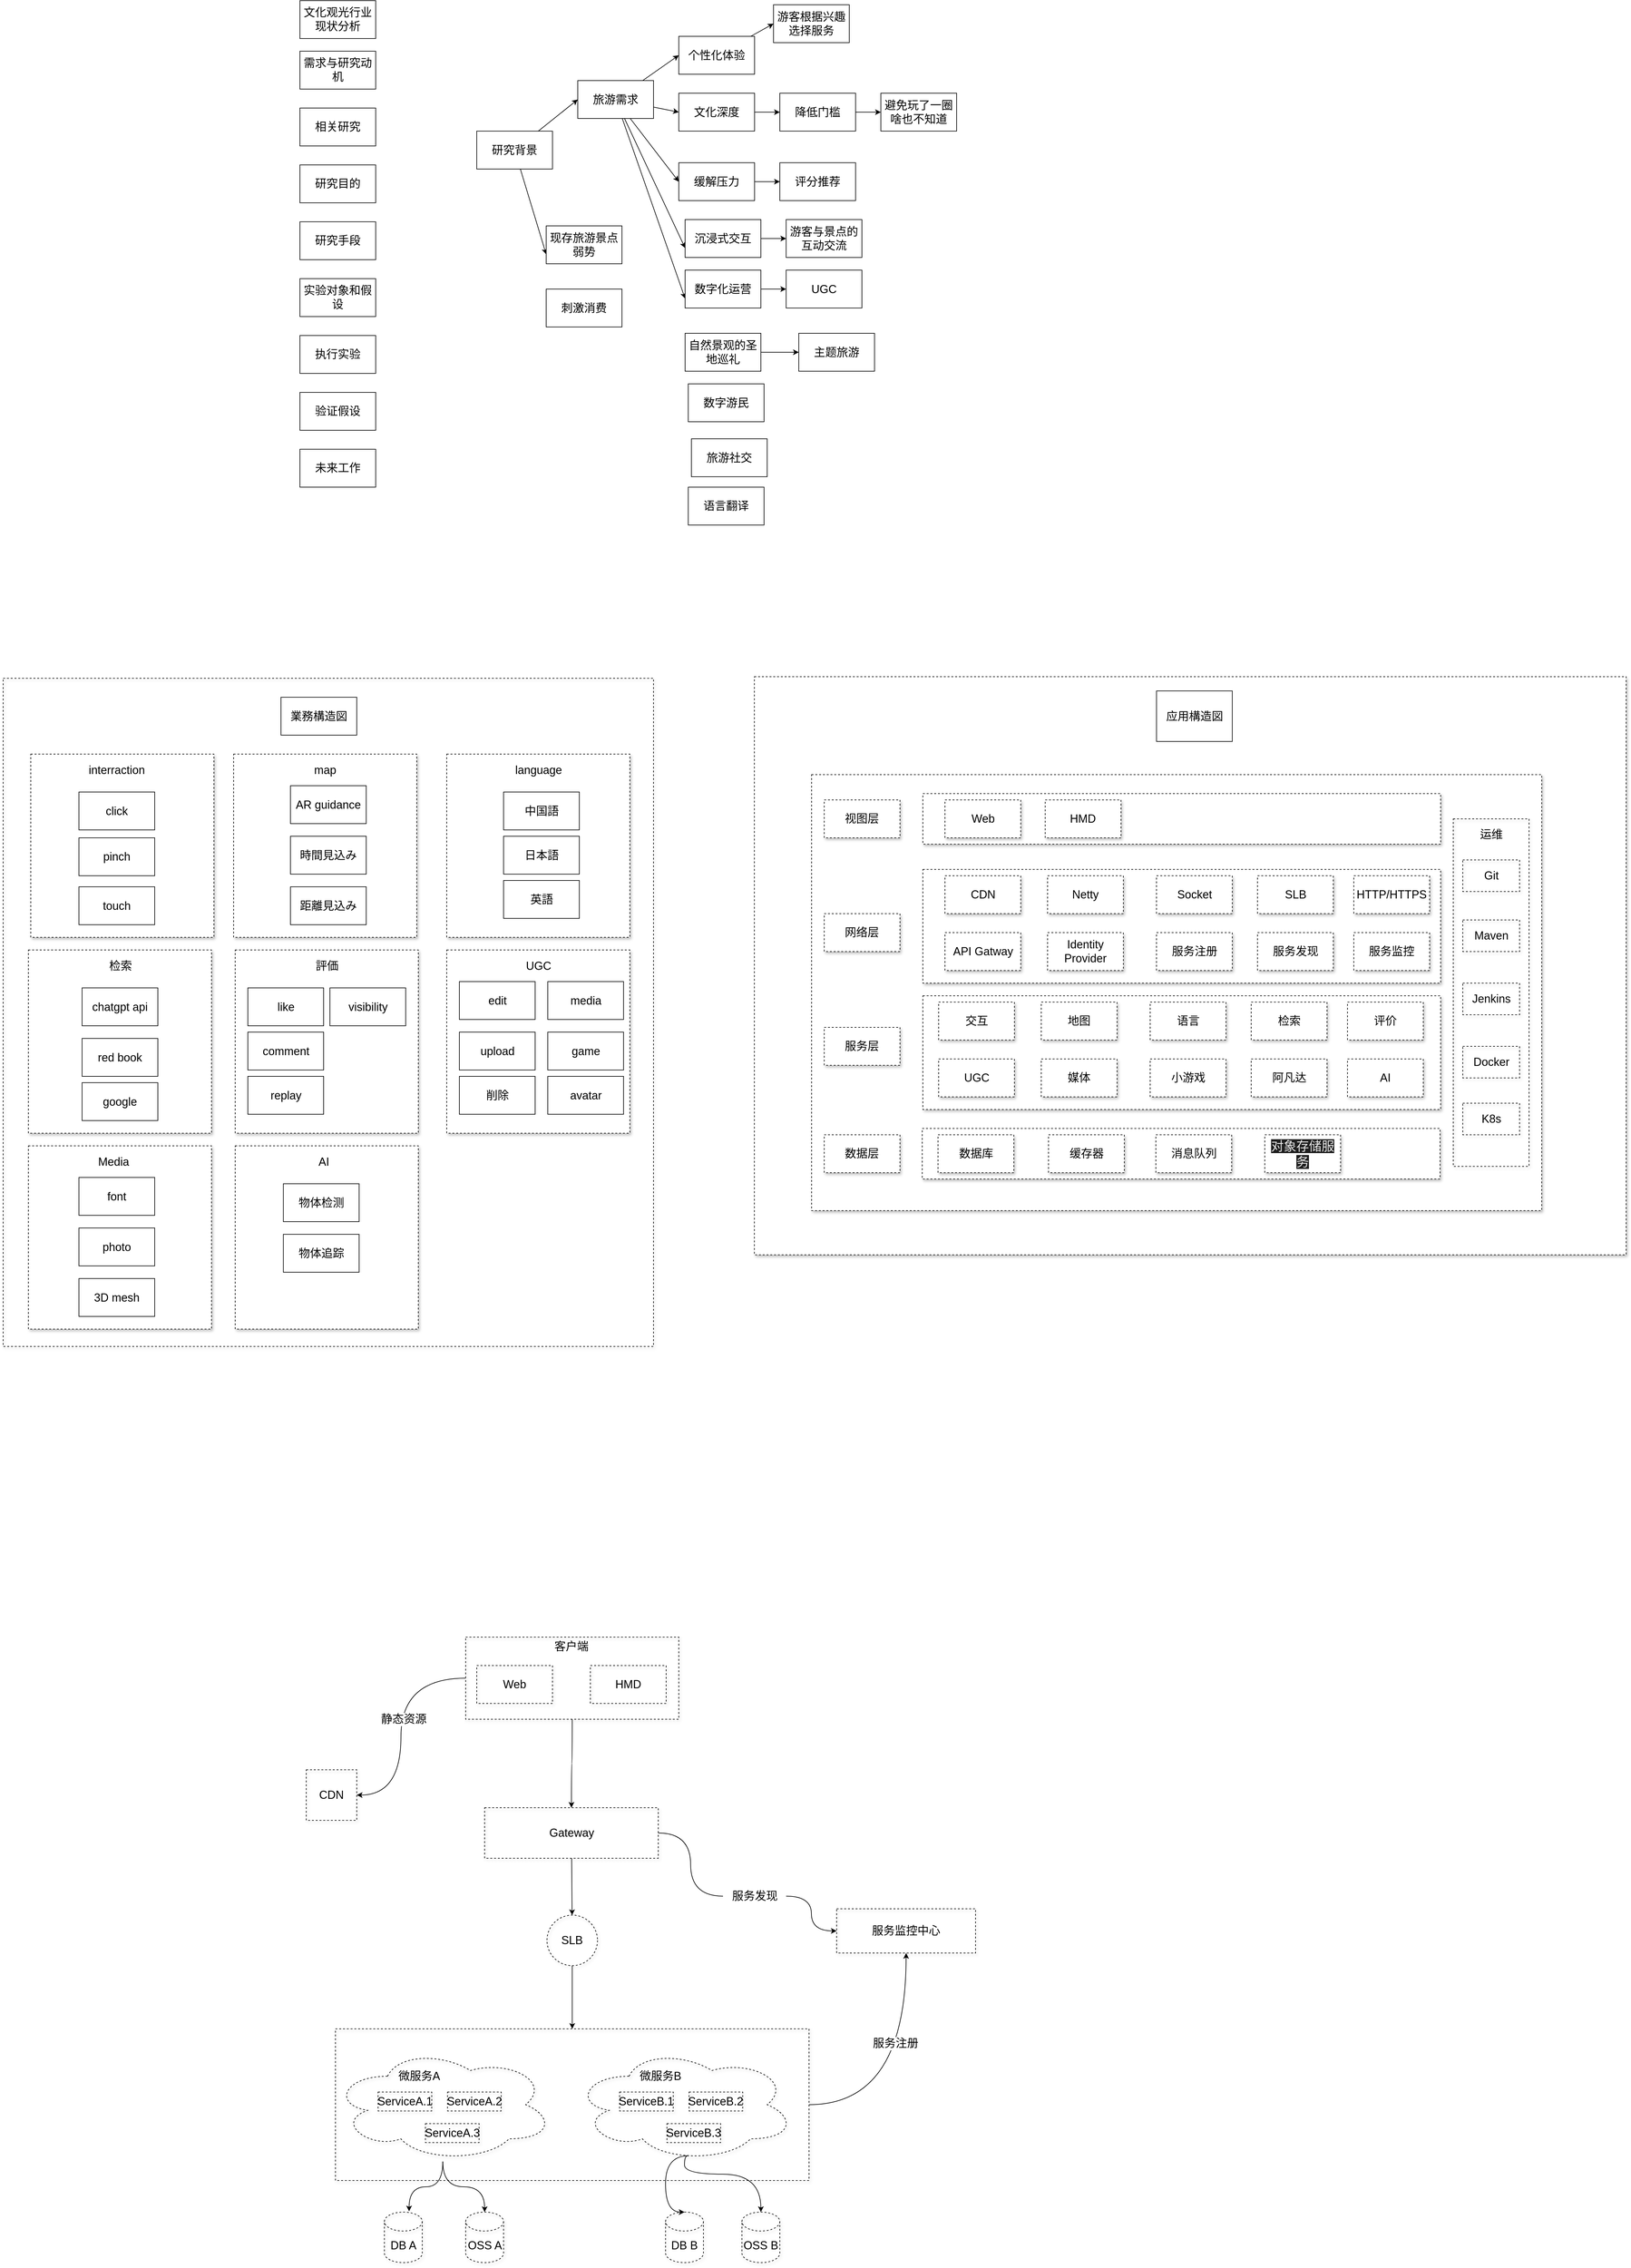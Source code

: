 <mxfile>
    <diagram id="Ak6OZtN7oj5A9qNA5FTk" name="Page-1">
        <mxGraphModel dx="2761" dy="326" grid="1" gridSize="10" guides="1" tooltips="1" connect="1" arrows="1" fold="1" page="0" pageScale="1" pageWidth="1169" pageHeight="827" math="0" shadow="0">
            <root>
                <mxCell id="0"/>
                <mxCell id="1" parent="0"/>
                <mxCell id="wFaVRnCQs8y8f_5Ppd1q-281" style="edgeStyle=orthogonalEdgeStyle;curved=1;html=1;fontSize=18;startArrow=none;startFill=0;endArrow=classic;endFill=1;entryX=0.5;entryY=1;entryDx=0;entryDy=0;" edge="1" parent="1" source="wFaVRnCQs8y8f_5Ppd1q-280" target="wFaVRnCQs8y8f_5Ppd1q-279">
                    <mxGeometry relative="1" as="geometry">
                        <mxPoint x="740" y="3920" as="targetPoint"/>
                    </mxGeometry>
                </mxCell>
                <mxCell id="wFaVRnCQs8y8f_5Ppd1q-287" value="服务注册" style="edgeLabel;html=1;align=center;verticalAlign=middle;resizable=0;points=[];fontSize=18;" vertex="1" connectable="0" parent="wFaVRnCQs8y8f_5Ppd1q-281">
                    <mxGeometry x="0.283" y="17" relative="1" as="geometry">
                        <mxPoint y="1" as="offset"/>
                    </mxGeometry>
                </mxCell>
                <mxCell id="wFaVRnCQs8y8f_5Ppd1q-280" value="" style="rounded=0;whiteSpace=wrap;html=1;shadow=1;dashed=1;strokeColor=default;fontSize=18;fillColor=none;" vertex="1" parent="1">
                    <mxGeometry x="-193.75" y="4070" width="750" height="240" as="geometry"/>
                </mxCell>
                <mxCell id="wFaVRnCQs8y8f_5Ppd1q-263" style="edgeStyle=orthogonalEdgeStyle;curved=1;html=1;fontSize=18;exitX=0.519;exitY=0.949;exitDx=0;exitDy=0;exitPerimeter=0;entryX=0.5;entryY=0;entryDx=0;entryDy=0;entryPerimeter=0;" edge="1" parent="1" source="wFaVRnCQs8y8f_5Ppd1q-252" target="wFaVRnCQs8y8f_5Ppd1q-261">
                    <mxGeometry relative="1" as="geometry">
                        <Array as="points">
                            <mxPoint x="329" y="4271"/>
                            <mxPoint x="329" y="4360"/>
                        </Array>
                    </mxGeometry>
                </mxCell>
                <mxCell id="wFaVRnCQs8y8f_5Ppd1q-267" style="edgeStyle=orthogonalEdgeStyle;curved=1;html=1;fontSize=18;exitX=0.515;exitY=0.949;exitDx=0;exitDy=0;exitPerimeter=0;" edge="1" parent="1" source="wFaVRnCQs8y8f_5Ppd1q-252" target="wFaVRnCQs8y8f_5Ppd1q-265">
                    <mxGeometry relative="1" as="geometry">
                        <Array as="points">
                            <mxPoint x="359" y="4271"/>
                            <mxPoint x="359" y="4300"/>
                            <mxPoint x="480" y="4300"/>
                        </Array>
                    </mxGeometry>
                </mxCell>
                <mxCell id="wFaVRnCQs8y8f_5Ppd1q-252" value="" style="ellipse;shape=cloud;whiteSpace=wrap;html=1;shadow=1;dashed=1;strokeColor=default;fontSize=18;fillColor=none;" vertex="1" parent="1">
                    <mxGeometry x="183.75" y="4100" width="350" height="180" as="geometry"/>
                </mxCell>
                <mxCell id="wFaVRnCQs8y8f_5Ppd1q-231" value="" style="rounded=0;whiteSpace=wrap;html=1;shadow=1;dashed=1;strokeColor=default;fontSize=18;fillColor=none;" vertex="1" parent="1">
                    <mxGeometry x="-720" y="1932.5" width="1030" height="1057.5" as="geometry"/>
                </mxCell>
                <mxCell id="wFaVRnCQs8y8f_5Ppd1q-224" value="" style="rounded=0;whiteSpace=wrap;html=1;shadow=1;dashed=1;fontSize=18;" vertex="1" parent="1">
                    <mxGeometry x="469.69" y="1930" width="1380.62" height="915" as="geometry"/>
                </mxCell>
                <mxCell id="wFaVRnCQs8y8f_5Ppd1q-162" value="" style="rounded=0;whiteSpace=wrap;html=1;shadow=1;dashed=1;fontSize=18;" vertex="1" parent="1">
                    <mxGeometry x="560.31" y="2085" width="1156.25" height="690" as="geometry"/>
                </mxCell>
                <mxCell id="wFaVRnCQs8y8f_5Ppd1q-175" value="" style="rounded=0;whiteSpace=wrap;html=1;shadow=1;dashed=1;fontSize=18;" vertex="1" parent="1">
                    <mxGeometry x="736.56" y="2115" width="820" height="80" as="geometry"/>
                </mxCell>
                <mxCell id="wFaVRnCQs8y8f_5Ppd1q-68" value="" style="whiteSpace=wrap;html=1;aspect=fixed;shadow=1;dashed=1;" vertex="1" parent="1">
                    <mxGeometry x="-352.5" y="2362.5" width="290" height="290" as="geometry"/>
                </mxCell>
                <mxCell id="wFaVRnCQs8y8f_5Ppd1q-53" value="" style="whiteSpace=wrap;html=1;aspect=fixed;shadow=1;dashed=1;" vertex="1" parent="1">
                    <mxGeometry x="-355" y="2052.5" width="290" height="290" as="geometry"/>
                </mxCell>
                <mxCell id="wFaVRnCQs8y8f_5Ppd1q-50" value="" style="whiteSpace=wrap;html=1;aspect=fixed;shadow=1;dashed=1;" vertex="1" parent="1">
                    <mxGeometry x="-680" y="2672.5" width="290" height="290" as="geometry"/>
                </mxCell>
                <mxCell id="11" style="edgeStyle=none;html=1;entryX=0;entryY=0.5;entryDx=0;entryDy=0;fontSize=18;" parent="1" source="6" target="9" edge="1">
                    <mxGeometry relative="1" as="geometry"/>
                </mxCell>
                <mxCell id="22" style="edgeStyle=none;html=1;entryX=0;entryY=0.75;entryDx=0;entryDy=0;fontSize=18;" parent="1" source="6" target="10" edge="1">
                    <mxGeometry relative="1" as="geometry"/>
                </mxCell>
                <mxCell id="6" value="&lt;font style=&quot;font-size: 18px;&quot;&gt;研究背景&lt;/font&gt;" style="rounded=0;whiteSpace=wrap;html=1;" parent="1" vertex="1">
                    <mxGeometry x="30" y="1066.5" width="120" height="60" as="geometry"/>
                </mxCell>
                <mxCell id="14" style="edgeStyle=none;html=1;entryX=0;entryY=0.5;entryDx=0;entryDy=0;fontSize=18;" parent="1" source="9" target="12" edge="1">
                    <mxGeometry relative="1" as="geometry"/>
                </mxCell>
                <mxCell id="18" style="edgeStyle=none;html=1;entryX=0;entryY=0.5;entryDx=0;entryDy=0;fontSize=18;" parent="1" source="9" target="13" edge="1">
                    <mxGeometry relative="1" as="geometry"/>
                </mxCell>
                <mxCell id="21" style="edgeStyle=none;html=1;fontSize=18;entryX=0;entryY=0.5;entryDx=0;entryDy=0;" parent="1" source="9" target="20" edge="1">
                    <mxGeometry relative="1" as="geometry"/>
                </mxCell>
                <mxCell id="32" style="edgeStyle=none;html=1;entryX=0;entryY=0.75;entryDx=0;entryDy=0;fontSize=18;" parent="1" source="9" target="28" edge="1">
                    <mxGeometry relative="1" as="geometry"/>
                </mxCell>
                <mxCell id="34" style="edgeStyle=none;html=1;entryX=0;entryY=0.75;entryDx=0;entryDy=0;fontSize=18;" parent="1" source="9" target="33" edge="1">
                    <mxGeometry relative="1" as="geometry"/>
                </mxCell>
                <mxCell id="9" value="&lt;font style=&quot;font-size: 18px;&quot;&gt;旅游需求&lt;/font&gt;" style="rounded=0;whiteSpace=wrap;html=1;" parent="1" vertex="1">
                    <mxGeometry x="190" y="986.5" width="120" height="60" as="geometry"/>
                </mxCell>
                <mxCell id="10" value="&lt;font style=&quot;font-size: 18px;&quot;&gt;现存旅游景点弱势&lt;br&gt;&lt;/font&gt;" style="rounded=0;whiteSpace=wrap;html=1;" parent="1" vertex="1">
                    <mxGeometry x="140" y="1216.5" width="120" height="60" as="geometry"/>
                </mxCell>
                <mxCell id="17" style="edgeStyle=none;html=1;entryX=0;entryY=0.5;entryDx=0;entryDy=0;fontSize=18;" parent="1" source="12" target="16" edge="1">
                    <mxGeometry relative="1" as="geometry"/>
                </mxCell>
                <mxCell id="12" value="&lt;font style=&quot;font-size: 18px;&quot;&gt;个性化体验&lt;/font&gt;" style="rounded=0;whiteSpace=wrap;html=1;" parent="1" vertex="1">
                    <mxGeometry x="350" y="916.5" width="120" height="60" as="geometry"/>
                </mxCell>
                <mxCell id="24" style="edgeStyle=none;html=1;entryX=0;entryY=0.5;entryDx=0;entryDy=0;fontSize=18;" parent="1" source="13" target="23" edge="1">
                    <mxGeometry relative="1" as="geometry"/>
                </mxCell>
                <mxCell id="13" value="&lt;font style=&quot;font-size: 18px;&quot;&gt;文化深度&lt;br&gt;&lt;/font&gt;" style="rounded=0;whiteSpace=wrap;html=1;" parent="1" vertex="1">
                    <mxGeometry x="350" y="1006.5" width="120" height="60" as="geometry"/>
                </mxCell>
                <mxCell id="16" value="&lt;font style=&quot;font-size: 18px;&quot;&gt;游客根据兴趣选择服务&lt;/font&gt;" style="rounded=0;whiteSpace=wrap;html=1;" parent="1" vertex="1">
                    <mxGeometry x="500" y="866.5" width="120" height="60" as="geometry"/>
                </mxCell>
                <mxCell id="26" style="edgeStyle=none;html=1;entryX=0;entryY=0.5;entryDx=0;entryDy=0;fontSize=18;" parent="1" source="20" target="25" edge="1">
                    <mxGeometry relative="1" as="geometry"/>
                </mxCell>
                <mxCell id="20" value="&lt;font style=&quot;font-size: 18px;&quot;&gt;缓解压力&lt;br&gt;&lt;/font&gt;" style="rounded=0;whiteSpace=wrap;html=1;" parent="1" vertex="1">
                    <mxGeometry x="350" y="1116.5" width="120" height="60" as="geometry"/>
                </mxCell>
                <mxCell id="41" style="edgeStyle=none;html=1;entryX=0;entryY=0.5;entryDx=0;entryDy=0;fontSize=18;" parent="1" source="23" target="40" edge="1">
                    <mxGeometry relative="1" as="geometry"/>
                </mxCell>
                <mxCell id="23" value="&lt;font style=&quot;font-size: 18px;&quot;&gt;降低门槛&lt;br&gt;&lt;/font&gt;" style="rounded=0;whiteSpace=wrap;html=1;" parent="1" vertex="1">
                    <mxGeometry x="510" y="1006.5" width="120" height="60" as="geometry"/>
                </mxCell>
                <mxCell id="25" value="&lt;font style=&quot;font-size: 18px;&quot;&gt;评分推荐&lt;br&gt;&lt;/font&gt;" style="rounded=0;whiteSpace=wrap;html=1;" parent="1" vertex="1">
                    <mxGeometry x="510" y="1116.5" width="120" height="60" as="geometry"/>
                </mxCell>
                <mxCell id="31" style="edgeStyle=none;html=1;entryX=0;entryY=0.5;entryDx=0;entryDy=0;fontSize=18;" parent="1" source="28" target="29" edge="1">
                    <mxGeometry relative="1" as="geometry"/>
                </mxCell>
                <mxCell id="28" value="&lt;font style=&quot;font-size: 18px;&quot;&gt;沉浸式交互&lt;br&gt;&lt;/font&gt;" style="rounded=0;whiteSpace=wrap;html=1;" parent="1" vertex="1">
                    <mxGeometry x="360" y="1206.5" width="120" height="60" as="geometry"/>
                </mxCell>
                <mxCell id="29" value="&lt;font style=&quot;font-size: 18px;&quot;&gt;游客与景点的互动交流&lt;br&gt;&lt;/font&gt;" style="rounded=0;whiteSpace=wrap;html=1;" parent="1" vertex="1">
                    <mxGeometry x="520" y="1206.5" width="120" height="60" as="geometry"/>
                </mxCell>
                <mxCell id="36" style="edgeStyle=none;html=1;entryX=0;entryY=0.5;entryDx=0;entryDy=0;fontSize=18;" parent="1" source="33" target="35" edge="1">
                    <mxGeometry relative="1" as="geometry"/>
                </mxCell>
                <mxCell id="33" value="&lt;font style=&quot;font-size: 18px;&quot;&gt;数字化运营&lt;br&gt;&lt;/font&gt;" style="rounded=0;whiteSpace=wrap;html=1;" parent="1" vertex="1">
                    <mxGeometry x="360" y="1286.5" width="120" height="60" as="geometry"/>
                </mxCell>
                <mxCell id="35" value="&lt;font style=&quot;font-size: 18px;&quot;&gt;UGC&lt;br&gt;&lt;/font&gt;" style="rounded=0;whiteSpace=wrap;html=1;" parent="1" vertex="1">
                    <mxGeometry x="520" y="1286.5" width="120" height="60" as="geometry"/>
                </mxCell>
                <mxCell id="37" value="&lt;font style=&quot;font-size: 18px;&quot;&gt;刺激消费&lt;/font&gt;" style="rounded=0;whiteSpace=wrap;html=1;" parent="1" vertex="1">
                    <mxGeometry x="140" y="1316.5" width="120" height="60" as="geometry"/>
                </mxCell>
                <mxCell id="38" value="&lt;font style=&quot;font-size: 18px;&quot;&gt;数字游民&lt;/font&gt;" style="rounded=0;whiteSpace=wrap;html=1;" parent="1" vertex="1">
                    <mxGeometry x="365" y="1466.5" width="120" height="60" as="geometry"/>
                </mxCell>
                <mxCell id="39" value="&lt;font style=&quot;font-size: 18px;&quot;&gt;旅游社交&lt;/font&gt;" style="rounded=0;whiteSpace=wrap;html=1;" parent="1" vertex="1">
                    <mxGeometry x="370" y="1553.5" width="120" height="60" as="geometry"/>
                </mxCell>
                <mxCell id="40" value="&lt;font style=&quot;font-size: 18px;&quot;&gt;避免玩了一圈啥也不知道&lt;br&gt;&lt;/font&gt;" style="rounded=0;whiteSpace=wrap;html=1;" parent="1" vertex="1">
                    <mxGeometry x="670" y="1006.5" width="120" height="60" as="geometry"/>
                </mxCell>
                <mxCell id="43" style="edgeStyle=none;html=1;" parent="1" source="42" edge="1">
                    <mxGeometry relative="1" as="geometry">
                        <mxPoint x="540" y="1416.5" as="targetPoint"/>
                    </mxGeometry>
                </mxCell>
                <mxCell id="42" value="&lt;font style=&quot;font-size: 18px;&quot;&gt;自然景观的圣地巡礼&lt;/font&gt;" style="rounded=0;whiteSpace=wrap;html=1;" parent="1" vertex="1">
                    <mxGeometry x="360" y="1386.5" width="120" height="60" as="geometry"/>
                </mxCell>
                <mxCell id="44" value="&lt;font style=&quot;font-size: 18px;&quot;&gt;主题旅游&lt;/font&gt;" style="rounded=0;whiteSpace=wrap;html=1;" parent="1" vertex="1">
                    <mxGeometry x="540" y="1386.5" width="120" height="60" as="geometry"/>
                </mxCell>
                <mxCell id="wFaVRnCQs8y8f_5Ppd1q-46" value="&lt;span style=&quot;font-size: 18px;&quot;&gt;font&lt;/span&gt;" style="rounded=0;whiteSpace=wrap;html=1;" vertex="1" parent="1">
                    <mxGeometry x="-600" y="2722.5" width="120" height="60" as="geometry"/>
                </mxCell>
                <mxCell id="wFaVRnCQs8y8f_5Ppd1q-47" value="&lt;span style=&quot;font-size: 18px;&quot;&gt;AR guidance&lt;/span&gt;" style="rounded=0;whiteSpace=wrap;html=1;" vertex="1" parent="1">
                    <mxGeometry x="-265" y="2102.5" width="120" height="60" as="geometry"/>
                </mxCell>
                <mxCell id="wFaVRnCQs8y8f_5Ppd1q-48" value="&lt;span style=&quot;font-size: 18px;&quot;&gt;photo&lt;/span&gt;" style="rounded=0;whiteSpace=wrap;html=1;" vertex="1" parent="1">
                    <mxGeometry x="-600" y="2802.5" width="120" height="60" as="geometry"/>
                </mxCell>
                <mxCell id="wFaVRnCQs8y8f_5Ppd1q-49" value="&lt;span style=&quot;font-size: 18px;&quot;&gt;3D mesh&lt;/span&gt;" style="rounded=0;whiteSpace=wrap;html=1;" vertex="1" parent="1">
                    <mxGeometry x="-600" y="2882.5" width="120" height="60" as="geometry"/>
                </mxCell>
                <mxCell id="wFaVRnCQs8y8f_5Ppd1q-52" value="&lt;span style=&quot;font-size: 18px;&quot;&gt;Media&lt;/span&gt;" style="text;html=1;strokeColor=none;fillColor=none;align=center;verticalAlign=middle;whiteSpace=wrap;rounded=0;shadow=1;dashed=1;" vertex="1" parent="1">
                    <mxGeometry x="-590" y="2682.5" width="90" height="30" as="geometry"/>
                </mxCell>
                <mxCell id="wFaVRnCQs8y8f_5Ppd1q-54" value="&lt;span style=&quot;font-size: 18px;&quot;&gt;map&lt;/span&gt;" style="text;html=1;strokeColor=none;fillColor=none;align=center;verticalAlign=middle;whiteSpace=wrap;rounded=0;shadow=1;dashed=1;" vertex="1" parent="1">
                    <mxGeometry x="-255" y="2062.5" width="90" height="30" as="geometry"/>
                </mxCell>
                <mxCell id="wFaVRnCQs8y8f_5Ppd1q-55" value="" style="whiteSpace=wrap;html=1;aspect=fixed;shadow=1;dashed=1;" vertex="1" parent="1">
                    <mxGeometry x="-17.5" y="2052.5" width="290" height="290" as="geometry"/>
                </mxCell>
                <mxCell id="wFaVRnCQs8y8f_5Ppd1q-56" value="&lt;span style=&quot;font-size: 18px;&quot;&gt;language&lt;/span&gt;" style="text;html=1;strokeColor=none;fillColor=none;align=center;verticalAlign=middle;whiteSpace=wrap;rounded=0;shadow=1;dashed=1;" vertex="1" parent="1">
                    <mxGeometry x="82.5" y="2062.5" width="90" height="30" as="geometry"/>
                </mxCell>
                <mxCell id="wFaVRnCQs8y8f_5Ppd1q-57" value="&lt;span style=&quot;font-size: 18px;&quot;&gt;中国語&lt;/span&gt;" style="rounded=0;whiteSpace=wrap;html=1;" vertex="1" parent="1">
                    <mxGeometry x="72.5" y="2112.5" width="120" height="60" as="geometry"/>
                </mxCell>
                <mxCell id="wFaVRnCQs8y8f_5Ppd1q-64" value="&lt;span style=&quot;font-size: 18px;&quot;&gt;日本語&lt;/span&gt;" style="rounded=0;whiteSpace=wrap;html=1;" vertex="1" parent="1">
                    <mxGeometry x="72.5" y="2182.5" width="120" height="60" as="geometry"/>
                </mxCell>
                <mxCell id="wFaVRnCQs8y8f_5Ppd1q-65" value="&lt;span style=&quot;font-size: 18px;&quot;&gt;英語&lt;/span&gt;" style="rounded=0;whiteSpace=wrap;html=1;" vertex="1" parent="1">
                    <mxGeometry x="72.5" y="2252.5" width="120" height="60" as="geometry"/>
                </mxCell>
                <mxCell id="wFaVRnCQs8y8f_5Ppd1q-67" value="&lt;span style=&quot;font-size: 18px;&quot;&gt;評価&lt;br&gt;&lt;/span&gt;" style="text;html=1;strokeColor=none;fillColor=none;align=center;verticalAlign=middle;whiteSpace=wrap;rounded=0;shadow=1;dashed=1;" vertex="1" parent="1">
                    <mxGeometry x="-257.5" y="2372.5" width="100" height="30" as="geometry"/>
                </mxCell>
                <mxCell id="wFaVRnCQs8y8f_5Ppd1q-69" value="&lt;font style=&quot;font-size: 18px;&quot;&gt;like&lt;/font&gt;" style="rounded=0;whiteSpace=wrap;html=1;" vertex="1" parent="1">
                    <mxGeometry x="-332.5" y="2422.5" width="120" height="60" as="geometry"/>
                </mxCell>
                <mxCell id="wFaVRnCQs8y8f_5Ppd1q-73" value="&lt;span style=&quot;font-size: 18px;&quot;&gt;comment&lt;/span&gt;" style="rounded=0;whiteSpace=wrap;html=1;" vertex="1" parent="1">
                    <mxGeometry x="-332.5" y="2492.5" width="120" height="60" as="geometry"/>
                </mxCell>
                <mxCell id="wFaVRnCQs8y8f_5Ppd1q-86" value="" style="whiteSpace=wrap;html=1;aspect=fixed;shadow=1;dashed=1;" vertex="1" parent="1">
                    <mxGeometry x="-680" y="2362.5" width="290" height="290" as="geometry"/>
                </mxCell>
                <mxCell id="wFaVRnCQs8y8f_5Ppd1q-87" value="&lt;span style=&quot;font-size: 18px;&quot;&gt;检索&lt;/span&gt;" style="text;html=1;strokeColor=none;fillColor=none;align=center;verticalAlign=middle;whiteSpace=wrap;rounded=0;shadow=1;dashed=1;" vertex="1" parent="1">
                    <mxGeometry x="-583.75" y="2372.5" width="100" height="30" as="geometry"/>
                </mxCell>
                <mxCell id="wFaVRnCQs8y8f_5Ppd1q-88" value="&lt;span style=&quot;font-size: 18px;&quot;&gt;chatgpt api&lt;/span&gt;" style="rounded=0;whiteSpace=wrap;html=1;" vertex="1" parent="1">
                    <mxGeometry x="-595" y="2422.5" width="120" height="60" as="geometry"/>
                </mxCell>
                <mxCell id="wFaVRnCQs8y8f_5Ppd1q-90" value="" style="whiteSpace=wrap;html=1;aspect=fixed;shadow=1;dashed=1;" vertex="1" parent="1">
                    <mxGeometry x="-676.25" y="2052.5" width="290" height="290" as="geometry"/>
                </mxCell>
                <mxCell id="wFaVRnCQs8y8f_5Ppd1q-91" value="&lt;span style=&quot;font-size: 18px;&quot;&gt;interraction&lt;br&gt;&lt;/span&gt;" style="text;html=1;strokeColor=none;fillColor=none;align=center;verticalAlign=middle;whiteSpace=wrap;rounded=0;shadow=1;dashed=1;" vertex="1" parent="1">
                    <mxGeometry x="-590" y="2062.5" width="100" height="30" as="geometry"/>
                </mxCell>
                <mxCell id="wFaVRnCQs8y8f_5Ppd1q-92" value="&lt;span style=&quot;font-size: 18px;&quot;&gt;click&lt;/span&gt;" style="rounded=0;whiteSpace=wrap;html=1;" vertex="1" parent="1">
                    <mxGeometry x="-600" y="2112.5" width="120" height="60" as="geometry"/>
                </mxCell>
                <mxCell id="wFaVRnCQs8y8f_5Ppd1q-93" value="&lt;span style=&quot;font-size: 18px;&quot;&gt;pinch&lt;/span&gt;" style="rounded=0;whiteSpace=wrap;html=1;" vertex="1" parent="1">
                    <mxGeometry x="-600" y="2185" width="120" height="60" as="geometry"/>
                </mxCell>
                <mxCell id="wFaVRnCQs8y8f_5Ppd1q-94" value="&lt;span style=&quot;font-size: 18px;&quot;&gt;touch&lt;/span&gt;" style="rounded=0;whiteSpace=wrap;html=1;" vertex="1" parent="1">
                    <mxGeometry x="-600" y="2262.5" width="120" height="60" as="geometry"/>
                </mxCell>
                <mxCell id="wFaVRnCQs8y8f_5Ppd1q-95" value="" style="whiteSpace=wrap;html=1;aspect=fixed;shadow=1;dashed=1;" vertex="1" parent="1">
                    <mxGeometry x="-17.5" y="2362.5" width="290" height="290" as="geometry"/>
                </mxCell>
                <mxCell id="wFaVRnCQs8y8f_5Ppd1q-96" value="&lt;span style=&quot;font-size: 18px;&quot;&gt;UGC&lt;/span&gt;" style="text;html=1;strokeColor=none;fillColor=none;align=center;verticalAlign=middle;whiteSpace=wrap;rounded=0;shadow=1;dashed=1;" vertex="1" parent="1">
                    <mxGeometry x="77.5" y="2372.5" width="100" height="30" as="geometry"/>
                </mxCell>
                <mxCell id="wFaVRnCQs8y8f_5Ppd1q-97" value="&lt;span style=&quot;font-size: 18px;&quot;&gt;edit&lt;/span&gt;" style="rounded=0;whiteSpace=wrap;html=1;" vertex="1" parent="1">
                    <mxGeometry x="2.5" y="2412.5" width="120" height="60" as="geometry"/>
                </mxCell>
                <mxCell id="wFaVRnCQs8y8f_5Ppd1q-98" value="&lt;span style=&quot;font-size: 18px;&quot;&gt;upload&lt;/span&gt;" style="rounded=0;whiteSpace=wrap;html=1;" vertex="1" parent="1">
                    <mxGeometry x="2.5" y="2492.5" width="120" height="60" as="geometry"/>
                </mxCell>
                <mxCell id="wFaVRnCQs8y8f_5Ppd1q-99" value="&lt;span style=&quot;font-size: 18px;&quot;&gt;削除&lt;/span&gt;" style="rounded=0;whiteSpace=wrap;html=1;" vertex="1" parent="1">
                    <mxGeometry x="2.5" y="2562.5" width="120" height="60" as="geometry"/>
                </mxCell>
                <mxCell id="wFaVRnCQs8y8f_5Ppd1q-128" value="&lt;span style=&quot;font-size: 18px;&quot;&gt;media&lt;/span&gt;" style="rounded=0;whiteSpace=wrap;html=1;" vertex="1" parent="1">
                    <mxGeometry x="142.5" y="2412.5" width="120" height="60" as="geometry"/>
                </mxCell>
                <mxCell id="wFaVRnCQs8y8f_5Ppd1q-129" value="&lt;span style=&quot;font-size: 18px;&quot;&gt;avatar&lt;/span&gt;" style="rounded=0;whiteSpace=wrap;html=1;" vertex="1" parent="1">
                    <mxGeometry x="142.5" y="2562.5" width="120" height="60" as="geometry"/>
                </mxCell>
                <mxCell id="wFaVRnCQs8y8f_5Ppd1q-130" value="&lt;span style=&quot;font-size: 18px;&quot;&gt;game&lt;/span&gt;" style="rounded=0;whiteSpace=wrap;html=1;" vertex="1" parent="1">
                    <mxGeometry x="142.5" y="2492.5" width="120" height="60" as="geometry"/>
                </mxCell>
                <mxCell id="wFaVRnCQs8y8f_5Ppd1q-141" value="&lt;span style=&quot;font-size: 18px;&quot;&gt;時間見込み&lt;/span&gt;" style="rounded=0;whiteSpace=wrap;html=1;" vertex="1" parent="1">
                    <mxGeometry x="-265" y="2182.5" width="120" height="60" as="geometry"/>
                </mxCell>
                <mxCell id="wFaVRnCQs8y8f_5Ppd1q-142" value="&lt;span style=&quot;font-size: 18px;&quot;&gt;距離見込み&lt;/span&gt;" style="rounded=0;whiteSpace=wrap;html=1;" vertex="1" parent="1">
                    <mxGeometry x="-265" y="2262.5" width="120" height="60" as="geometry"/>
                </mxCell>
                <mxCell id="wFaVRnCQs8y8f_5Ppd1q-143" value="&lt;span style=&quot;font-size: 18px;&quot;&gt;replay&lt;/span&gt;" style="rounded=0;whiteSpace=wrap;html=1;" vertex="1" parent="1">
                    <mxGeometry x="-332.5" y="2562.5" width="120" height="60" as="geometry"/>
                </mxCell>
                <mxCell id="wFaVRnCQs8y8f_5Ppd1q-147" value="&lt;font style=&quot;font-size: 18px;&quot;&gt;visibility&lt;br&gt;&lt;/font&gt;" style="rounded=0;whiteSpace=wrap;html=1;" vertex="1" parent="1">
                    <mxGeometry x="-202.5" y="2422.5" width="120" height="60" as="geometry"/>
                </mxCell>
                <mxCell id="wFaVRnCQs8y8f_5Ppd1q-148" value="&lt;span style=&quot;font-size: 18px;&quot;&gt;red book&lt;/span&gt;" style="rounded=0;whiteSpace=wrap;html=1;" vertex="1" parent="1">
                    <mxGeometry x="-595" y="2502.5" width="120" height="60" as="geometry"/>
                </mxCell>
                <mxCell id="wFaVRnCQs8y8f_5Ppd1q-149" value="&lt;span style=&quot;font-size: 18px;&quot;&gt;google&lt;/span&gt;" style="rounded=0;whiteSpace=wrap;html=1;" vertex="1" parent="1">
                    <mxGeometry x="-595" y="2572.5" width="120" height="60" as="geometry"/>
                </mxCell>
                <mxCell id="wFaVRnCQs8y8f_5Ppd1q-157" value="&lt;font style=&quot;font-size: 18px;&quot;&gt;应用構造図&lt;/font&gt;" style="rounded=0;whiteSpace=wrap;html=1;" vertex="1" parent="1">
                    <mxGeometry x="1106.56" y="1952.5" width="120" height="80" as="geometry"/>
                </mxCell>
                <mxCell id="wFaVRnCQs8y8f_5Ppd1q-163" value="视图层" style="rounded=0;whiteSpace=wrap;html=1;shadow=1;dashed=1;fontSize=18;" vertex="1" parent="1">
                    <mxGeometry x="580.31" y="2125" width="120" height="60" as="geometry"/>
                </mxCell>
                <mxCell id="wFaVRnCQs8y8f_5Ppd1q-166" value="网络层" style="rounded=0;whiteSpace=wrap;html=1;shadow=1;dashed=1;fontSize=18;" vertex="1" parent="1">
                    <mxGeometry x="580.31" y="2305" width="120" height="60" as="geometry"/>
                </mxCell>
                <mxCell id="wFaVRnCQs8y8f_5Ppd1q-167" value="服务层" style="rounded=0;whiteSpace=wrap;html=1;shadow=1;dashed=1;fontSize=18;" vertex="1" parent="1">
                    <mxGeometry x="580.31" y="2485" width="120" height="60" as="geometry"/>
                </mxCell>
                <mxCell id="wFaVRnCQs8y8f_5Ppd1q-168" value="数据层" style="rounded=0;whiteSpace=wrap;html=1;shadow=1;dashed=1;fontSize=18;" vertex="1" parent="1">
                    <mxGeometry x="580.31" y="2655" width="120" height="60" as="geometry"/>
                </mxCell>
                <mxCell id="wFaVRnCQs8y8f_5Ppd1q-171" value="Web" style="rounded=0;whiteSpace=wrap;html=1;shadow=1;dashed=1;fontSize=18;" vertex="1" parent="1">
                    <mxGeometry x="771.56" y="2125" width="120" height="60" as="geometry"/>
                </mxCell>
                <mxCell id="wFaVRnCQs8y8f_5Ppd1q-176" value="" style="rounded=0;whiteSpace=wrap;html=1;shadow=1;dashed=1;fontSize=18;" vertex="1" parent="1">
                    <mxGeometry x="736.56" y="2235" width="820" height="180" as="geometry"/>
                </mxCell>
                <mxCell id="wFaVRnCQs8y8f_5Ppd1q-178" value="CDN" style="rounded=0;whiteSpace=wrap;html=1;shadow=1;dashed=1;fontSize=18;" vertex="1" parent="1">
                    <mxGeometry x="771.56" y="2245" width="120" height="60" as="geometry"/>
                </mxCell>
                <mxCell id="wFaVRnCQs8y8f_5Ppd1q-179" value="Socket" style="rounded=0;whiteSpace=wrap;html=1;shadow=1;dashed=1;fontSize=18;" vertex="1" parent="1">
                    <mxGeometry x="1106.56" y="2245" width="120" height="60" as="geometry"/>
                </mxCell>
                <mxCell id="wFaVRnCQs8y8f_5Ppd1q-180" value="HTTP/HTTPS" style="rounded=0;whiteSpace=wrap;html=1;shadow=1;dashed=1;fontSize=18;" vertex="1" parent="1">
                    <mxGeometry x="1419.06" y="2245" width="120" height="60" as="geometry"/>
                </mxCell>
                <mxCell id="wFaVRnCQs8y8f_5Ppd1q-182" value="API Gatway" style="rounded=0;whiteSpace=wrap;html=1;shadow=1;dashed=1;fontSize=18;" vertex="1" parent="1">
                    <mxGeometry x="771.56" y="2335" width="120" height="60" as="geometry"/>
                </mxCell>
                <mxCell id="wFaVRnCQs8y8f_5Ppd1q-183" value="Identity Provider" style="rounded=0;whiteSpace=wrap;html=1;shadow=1;dashed=1;fontSize=18;" vertex="1" parent="1">
                    <mxGeometry x="934.06" y="2335" width="120" height="60" as="geometry"/>
                </mxCell>
                <mxCell id="wFaVRnCQs8y8f_5Ppd1q-185" value="Netty" style="rounded=0;whiteSpace=wrap;html=1;shadow=1;dashed=1;fontSize=18;" vertex="1" parent="1">
                    <mxGeometry x="934.06" y="2245" width="120" height="60" as="geometry"/>
                </mxCell>
                <mxCell id="wFaVRnCQs8y8f_5Ppd1q-186" value="服务注册" style="rounded=0;whiteSpace=wrap;html=1;shadow=1;dashed=1;fontSize=18;" vertex="1" parent="1">
                    <mxGeometry x="1106.56" y="2335" width="120" height="60" as="geometry"/>
                </mxCell>
                <mxCell id="wFaVRnCQs8y8f_5Ppd1q-187" value="服务监控" style="rounded=0;whiteSpace=wrap;html=1;shadow=1;dashed=1;fontSize=18;" vertex="1" parent="1">
                    <mxGeometry x="1419.06" y="2335" width="120" height="60" as="geometry"/>
                </mxCell>
                <mxCell id="wFaVRnCQs8y8f_5Ppd1q-188" value="服务发现" style="rounded=0;whiteSpace=wrap;html=1;shadow=1;dashed=1;fontSize=18;" vertex="1" parent="1">
                    <mxGeometry x="1266.56" y="2335" width="120" height="60" as="geometry"/>
                </mxCell>
                <mxCell id="wFaVRnCQs8y8f_5Ppd1q-190" value="SLB" style="rounded=0;whiteSpace=wrap;html=1;shadow=1;dashed=1;fontSize=18;" vertex="1" parent="1">
                    <mxGeometry x="1266.56" y="2245" width="120" height="60" as="geometry"/>
                </mxCell>
                <mxCell id="wFaVRnCQs8y8f_5Ppd1q-191" value="" style="rounded=0;whiteSpace=wrap;html=1;shadow=1;dashed=1;strokeColor=default;fontSize=18;fillColor=none;" vertex="1" parent="1">
                    <mxGeometry x="1576.56" y="2155" width="120" height="550" as="geometry"/>
                </mxCell>
                <mxCell id="wFaVRnCQs8y8f_5Ppd1q-192" value="运维" style="text;html=1;strokeColor=none;fillColor=none;align=center;verticalAlign=middle;whiteSpace=wrap;rounded=0;shadow=1;dashed=1;fontSize=18;" vertex="1" parent="1">
                    <mxGeometry x="1586.56" y="2165" width="100" height="30" as="geometry"/>
                </mxCell>
                <mxCell id="wFaVRnCQs8y8f_5Ppd1q-193" value="Git" style="rounded=0;whiteSpace=wrap;html=1;shadow=1;dashed=1;strokeColor=default;fontSize=18;fillColor=none;" vertex="1" parent="1">
                    <mxGeometry x="1591.56" y="2220" width="90" height="50" as="geometry"/>
                </mxCell>
                <mxCell id="wFaVRnCQs8y8f_5Ppd1q-194" value="Maven" style="rounded=0;whiteSpace=wrap;html=1;shadow=1;dashed=1;strokeColor=default;fontSize=18;fillColor=none;" vertex="1" parent="1">
                    <mxGeometry x="1591.56" y="2315" width="90" height="50" as="geometry"/>
                </mxCell>
                <mxCell id="wFaVRnCQs8y8f_5Ppd1q-195" value="Jenkins" style="rounded=0;whiteSpace=wrap;html=1;shadow=1;dashed=1;strokeColor=default;fontSize=18;fillColor=none;" vertex="1" parent="1">
                    <mxGeometry x="1591.56" y="2415" width="90" height="50" as="geometry"/>
                </mxCell>
                <mxCell id="wFaVRnCQs8y8f_5Ppd1q-196" value="Docker" style="rounded=0;whiteSpace=wrap;html=1;shadow=1;dashed=1;strokeColor=default;fontSize=18;fillColor=none;" vertex="1" parent="1">
                    <mxGeometry x="1591.56" y="2515" width="90" height="50" as="geometry"/>
                </mxCell>
                <mxCell id="wFaVRnCQs8y8f_5Ppd1q-197" value="K8s" style="rounded=0;whiteSpace=wrap;html=1;shadow=1;dashed=1;strokeColor=default;fontSize=18;fillColor=none;" vertex="1" parent="1">
                    <mxGeometry x="1591.56" y="2605" width="90" height="50" as="geometry"/>
                </mxCell>
                <mxCell id="wFaVRnCQs8y8f_5Ppd1q-198" value="" style="rounded=0;whiteSpace=wrap;html=1;shadow=1;dashed=1;fontSize=18;" vertex="1" parent="1">
                    <mxGeometry x="735.56" y="2645" width="820" height="80" as="geometry"/>
                </mxCell>
                <mxCell id="wFaVRnCQs8y8f_5Ppd1q-199" value="数据库" style="rounded=0;whiteSpace=wrap;html=1;shadow=1;dashed=1;fontSize=18;" vertex="1" parent="1">
                    <mxGeometry x="760.56" y="2655" width="120" height="60" as="geometry"/>
                </mxCell>
                <mxCell id="wFaVRnCQs8y8f_5Ppd1q-200" value="缓存器" style="rounded=0;whiteSpace=wrap;html=1;shadow=1;dashed=1;fontSize=18;" vertex="1" parent="1">
                    <mxGeometry x="935.56" y="2655" width="120" height="60" as="geometry"/>
                </mxCell>
                <mxCell id="wFaVRnCQs8y8f_5Ppd1q-201" value="消息队列" style="rounded=0;whiteSpace=wrap;html=1;shadow=1;dashed=1;fontSize=18;" vertex="1" parent="1">
                    <mxGeometry x="1105.56" y="2655" width="120" height="60" as="geometry"/>
                </mxCell>
                <mxCell id="wFaVRnCQs8y8f_5Ppd1q-202" value="&lt;span style=&quot;color: rgb(232, 232, 232); font-family: &amp;quot;Google Sans&amp;quot;, Arial, sans-serif; font-size: 20px; text-align: left; background-color: rgb(31, 31, 31);&quot;&gt;对象存储服务&lt;/span&gt;" style="rounded=0;whiteSpace=wrap;html=1;shadow=1;dashed=1;fontSize=18;" vertex="1" parent="1">
                    <mxGeometry x="1278.06" y="2655" width="120" height="60" as="geometry"/>
                </mxCell>
                <mxCell id="wFaVRnCQs8y8f_5Ppd1q-203" value="" style="rounded=0;whiteSpace=wrap;html=1;shadow=1;dashed=1;fontSize=18;" vertex="1" parent="1">
                    <mxGeometry x="736.56" y="2435" width="820" height="180" as="geometry"/>
                </mxCell>
                <mxCell id="wFaVRnCQs8y8f_5Ppd1q-204" value="交互" style="rounded=0;whiteSpace=wrap;html=1;shadow=1;dashed=1;fontSize=18;" vertex="1" parent="1">
                    <mxGeometry x="761.56" y="2445" width="120" height="60" as="geometry"/>
                </mxCell>
                <mxCell id="wFaVRnCQs8y8f_5Ppd1q-205" value="地图" style="rounded=0;whiteSpace=wrap;html=1;shadow=1;dashed=1;fontSize=18;" vertex="1" parent="1">
                    <mxGeometry x="924.06" y="2445" width="120" height="60" as="geometry"/>
                </mxCell>
                <mxCell id="wFaVRnCQs8y8f_5Ppd1q-206" value="语言" style="rounded=0;whiteSpace=wrap;html=1;shadow=1;dashed=1;fontSize=18;" vertex="1" parent="1">
                    <mxGeometry x="1096.56" y="2445" width="120" height="60" as="geometry"/>
                </mxCell>
                <mxCell id="wFaVRnCQs8y8f_5Ppd1q-207" value="检索" style="rounded=0;whiteSpace=wrap;html=1;shadow=1;dashed=1;fontSize=18;" vertex="1" parent="1">
                    <mxGeometry x="1256.56" y="2445" width="120" height="60" as="geometry"/>
                </mxCell>
                <mxCell id="wFaVRnCQs8y8f_5Ppd1q-208" value="评价" style="rounded=0;whiteSpace=wrap;html=1;shadow=1;dashed=1;fontSize=18;" vertex="1" parent="1">
                    <mxGeometry x="1409.06" y="2445" width="120" height="60" as="geometry"/>
                </mxCell>
                <mxCell id="wFaVRnCQs8y8f_5Ppd1q-209" value="UGC" style="rounded=0;whiteSpace=wrap;html=1;shadow=1;dashed=1;fontSize=18;" vertex="1" parent="1">
                    <mxGeometry x="761.56" y="2535" width="120" height="60" as="geometry"/>
                </mxCell>
                <mxCell id="wFaVRnCQs8y8f_5Ppd1q-212" value="媒体" style="rounded=0;whiteSpace=wrap;html=1;shadow=1;dashed=1;fontSize=18;" vertex="1" parent="1">
                    <mxGeometry x="924.06" y="2535" width="120" height="60" as="geometry"/>
                </mxCell>
                <mxCell id="wFaVRnCQs8y8f_5Ppd1q-214" value="小游戏" style="rounded=0;whiteSpace=wrap;html=1;shadow=1;dashed=1;fontSize=18;" vertex="1" parent="1">
                    <mxGeometry x="1096.56" y="2535" width="120" height="60" as="geometry"/>
                </mxCell>
                <mxCell id="wFaVRnCQs8y8f_5Ppd1q-215" value="阿凡达" style="rounded=0;whiteSpace=wrap;html=1;shadow=1;dashed=1;fontSize=18;" vertex="1" parent="1">
                    <mxGeometry x="1256.56" y="2535" width="120" height="60" as="geometry"/>
                </mxCell>
                <mxCell id="wFaVRnCQs8y8f_5Ppd1q-216" value="" style="whiteSpace=wrap;html=1;aspect=fixed;shadow=1;dashed=1;" vertex="1" parent="1">
                    <mxGeometry x="-352.5" y="2672.5" width="290" height="290" as="geometry"/>
                </mxCell>
                <mxCell id="wFaVRnCQs8y8f_5Ppd1q-217" value="&lt;span style=&quot;font-size: 18px;&quot;&gt;AI&lt;/span&gt;" style="text;html=1;strokeColor=none;fillColor=none;align=center;verticalAlign=middle;whiteSpace=wrap;rounded=0;shadow=1;dashed=1;" vertex="1" parent="1">
                    <mxGeometry x="-257.5" y="2682.5" width="90" height="30" as="geometry"/>
                </mxCell>
                <mxCell id="wFaVRnCQs8y8f_5Ppd1q-218" value="&lt;span style=&quot;font-size: 18px;&quot;&gt;物体检测&lt;/span&gt;" style="rounded=0;whiteSpace=wrap;html=1;" vertex="1" parent="1">
                    <mxGeometry x="-276.25" y="2732.5" width="120" height="60" as="geometry"/>
                </mxCell>
                <mxCell id="wFaVRnCQs8y8f_5Ppd1q-219" value="&lt;span style=&quot;font-size: 18px;&quot;&gt;物体追踪&lt;/span&gt;" style="rounded=0;whiteSpace=wrap;html=1;" vertex="1" parent="1">
                    <mxGeometry x="-276.25" y="2812.5" width="120" height="60" as="geometry"/>
                </mxCell>
                <mxCell id="wFaVRnCQs8y8f_5Ppd1q-220" value="AI" style="rounded=0;whiteSpace=wrap;html=1;shadow=1;dashed=1;fontSize=18;" vertex="1" parent="1">
                    <mxGeometry x="1409.06" y="2535" width="120" height="60" as="geometry"/>
                </mxCell>
                <mxCell id="wFaVRnCQs8y8f_5Ppd1q-222" value="HMD" style="rounded=0;whiteSpace=wrap;html=1;shadow=1;dashed=1;fontSize=18;" vertex="1" parent="1">
                    <mxGeometry x="930.31" y="2125" width="120" height="60" as="geometry"/>
                </mxCell>
                <mxCell id="wFaVRnCQs8y8f_5Ppd1q-225" value="&lt;span style=&quot;font-size: 18px;&quot;&gt;業務構造図&lt;br&gt;&lt;/span&gt;" style="rounded=0;whiteSpace=wrap;html=1;" vertex="1" parent="1">
                    <mxGeometry x="-280" y="1962.5" width="120" height="60" as="geometry"/>
                </mxCell>
                <mxCell id="wFaVRnCQs8y8f_5Ppd1q-295" style="edgeStyle=orthogonalEdgeStyle;curved=1;html=1;fontSize=18;startArrow=none;startFill=0;endArrow=classic;endFill=1;" edge="1" parent="1" source="wFaVRnCQs8y8f_5Ppd1q-234" target="wFaVRnCQs8y8f_5Ppd1q-243">
                    <mxGeometry relative="1" as="geometry"/>
                </mxCell>
                <mxCell id="wFaVRnCQs8y8f_5Ppd1q-234" value="" style="rounded=0;whiteSpace=wrap;html=1;shadow=1;dashed=1;strokeColor=default;fontSize=18;fillColor=none;" vertex="1" parent="1">
                    <mxGeometry x="12.5" y="3450" width="337.5" height="130" as="geometry"/>
                </mxCell>
                <mxCell id="wFaVRnCQs8y8f_5Ppd1q-235" value="客户端" style="text;html=1;strokeColor=none;fillColor=none;align=center;verticalAlign=middle;whiteSpace=wrap;rounded=0;shadow=1;dashed=1;fontSize=18;" vertex="1" parent="1">
                    <mxGeometry x="150" y="3450" width="60" height="30" as="geometry"/>
                </mxCell>
                <mxCell id="wFaVRnCQs8y8f_5Ppd1q-237" value="Web" style="rounded=0;whiteSpace=wrap;html=1;shadow=1;dashed=1;strokeColor=default;fontSize=18;fillColor=none;" vertex="1" parent="1">
                    <mxGeometry x="30" y="3495" width="120" height="60" as="geometry"/>
                </mxCell>
                <mxCell id="wFaVRnCQs8y8f_5Ppd1q-238" value="HMD" style="rounded=0;whiteSpace=wrap;html=1;shadow=1;dashed=1;strokeColor=default;fontSize=18;fillColor=none;" vertex="1" parent="1">
                    <mxGeometry x="210" y="3495" width="120" height="60" as="geometry"/>
                </mxCell>
                <mxCell id="wFaVRnCQs8y8f_5Ppd1q-241" style="edgeStyle=orthogonalEdgeStyle;html=1;fontSize=18;curved=1;startArrow=classic;startFill=1;endArrow=none;endFill=0;" edge="1" parent="1" source="wFaVRnCQs8y8f_5Ppd1q-240" target="wFaVRnCQs8y8f_5Ppd1q-234">
                    <mxGeometry relative="1" as="geometry">
                        <Array as="points">
                            <mxPoint x="-90" y="3700"/>
                            <mxPoint x="-90" y="3515"/>
                        </Array>
                    </mxGeometry>
                </mxCell>
                <mxCell id="wFaVRnCQs8y8f_5Ppd1q-269" value="静态资源" style="edgeLabel;html=1;align=center;verticalAlign=middle;resizable=0;points=[];fontSize=18;" vertex="1" connectable="0" parent="wFaVRnCQs8y8f_5Ppd1q-241">
                    <mxGeometry x="0.12" y="-3" relative="1" as="geometry">
                        <mxPoint x="1" y="10" as="offset"/>
                    </mxGeometry>
                </mxCell>
                <mxCell id="wFaVRnCQs8y8f_5Ppd1q-240" value="CDN" style="whiteSpace=wrap;html=1;aspect=fixed;shadow=1;dashed=1;strokeColor=default;fontSize=18;fillColor=none;" vertex="1" parent="1">
                    <mxGeometry x="-240" y="3660" width="80" height="80" as="geometry"/>
                </mxCell>
                <mxCell id="wFaVRnCQs8y8f_5Ppd1q-284" style="edgeStyle=orthogonalEdgeStyle;curved=1;html=1;entryX=0;entryY=0.5;entryDx=0;entryDy=0;fontSize=18;startArrow=none;startFill=0;endArrow=classic;endFill=1;" edge="1" parent="1" source="wFaVRnCQs8y8f_5Ppd1q-283" target="wFaVRnCQs8y8f_5Ppd1q-279">
                    <mxGeometry relative="1" as="geometry"/>
                </mxCell>
                <mxCell id="wFaVRnCQs8y8f_5Ppd1q-302" style="html=1;fontSize=18;startArrow=none;startFill=0;endArrow=classic;endFill=1;" edge="1" parent="1" source="wFaVRnCQs8y8f_5Ppd1q-243" target="wFaVRnCQs8y8f_5Ppd1q-296">
                    <mxGeometry relative="1" as="geometry"/>
                </mxCell>
                <mxCell id="wFaVRnCQs8y8f_5Ppd1q-243" value="Gateway" style="rounded=0;whiteSpace=wrap;html=1;shadow=1;dashed=1;strokeColor=default;fontSize=18;fillColor=none;" vertex="1" parent="1">
                    <mxGeometry x="42.5" y="3720" width="275" height="80" as="geometry"/>
                </mxCell>
                <mxCell id="wFaVRnCQs8y8f_5Ppd1q-246" value="微服务A" style="text;html=1;strokeColor=none;fillColor=none;align=center;verticalAlign=middle;whiteSpace=wrap;rounded=0;shadow=1;dashed=1;fontSize=18;" vertex="1" parent="1">
                    <mxGeometry x="-116.25" y="4130" width="110" height="30" as="geometry"/>
                </mxCell>
                <mxCell id="wFaVRnCQs8y8f_5Ppd1q-262" style="edgeStyle=orthogonalEdgeStyle;html=1;entryX=0.652;entryY=-0.015;entryDx=0;entryDy=0;entryPerimeter=0;fontSize=18;curved=1;" edge="1" parent="1" source="wFaVRnCQs8y8f_5Ppd1q-247" target="wFaVRnCQs8y8f_5Ppd1q-260">
                    <mxGeometry relative="1" as="geometry"/>
                </mxCell>
                <mxCell id="wFaVRnCQs8y8f_5Ppd1q-266" style="edgeStyle=orthogonalEdgeStyle;curved=1;html=1;fontSize=18;" edge="1" parent="1" source="wFaVRnCQs8y8f_5Ppd1q-247" target="wFaVRnCQs8y8f_5Ppd1q-264">
                    <mxGeometry relative="1" as="geometry"/>
                </mxCell>
                <mxCell id="wFaVRnCQs8y8f_5Ppd1q-247" value="" style="ellipse;shape=cloud;whiteSpace=wrap;html=1;shadow=1;dashed=1;strokeColor=default;fontSize=18;fillColor=none;" vertex="1" parent="1">
                    <mxGeometry x="-198.75" y="4100" width="350" height="180" as="geometry"/>
                </mxCell>
                <mxCell id="wFaVRnCQs8y8f_5Ppd1q-248" value="ServiceA.1" style="rounded=0;whiteSpace=wrap;html=1;shadow=1;dashed=1;strokeColor=default;fontSize=18;fillColor=none;" vertex="1" parent="1">
                    <mxGeometry x="-126.25" y="4170" width="85" height="30" as="geometry"/>
                </mxCell>
                <mxCell id="wFaVRnCQs8y8f_5Ppd1q-249" value="ServiceA.2" style="rounded=0;whiteSpace=wrap;html=1;shadow=1;dashed=1;strokeColor=default;fontSize=18;fillColor=none;" vertex="1" parent="1">
                    <mxGeometry x="-16.25" y="4170" width="85" height="30" as="geometry"/>
                </mxCell>
                <mxCell id="wFaVRnCQs8y8f_5Ppd1q-250" value="ServiceA.3" style="rounded=0;whiteSpace=wrap;html=1;shadow=1;dashed=1;strokeColor=default;fontSize=18;fillColor=none;" vertex="1" parent="1">
                    <mxGeometry x="-51.25" y="4220" width="85" height="30" as="geometry"/>
                </mxCell>
                <mxCell id="wFaVRnCQs8y8f_5Ppd1q-251" value="微服务B" style="text;html=1;strokeColor=none;fillColor=none;align=center;verticalAlign=middle;whiteSpace=wrap;rounded=0;shadow=1;dashed=1;fontSize=18;" vertex="1" parent="1">
                    <mxGeometry x="266.25" y="4130" width="110" height="30" as="geometry"/>
                </mxCell>
                <mxCell id="wFaVRnCQs8y8f_5Ppd1q-253" value="ServiceB.1" style="rounded=0;whiteSpace=wrap;html=1;shadow=1;dashed=1;strokeColor=default;fontSize=18;fillColor=none;" vertex="1" parent="1">
                    <mxGeometry x="256.25" y="4170" width="85" height="30" as="geometry"/>
                </mxCell>
                <mxCell id="wFaVRnCQs8y8f_5Ppd1q-254" value="ServiceB.2" style="rounded=0;whiteSpace=wrap;html=1;shadow=1;dashed=1;strokeColor=default;fontSize=18;fillColor=none;" vertex="1" parent="1">
                    <mxGeometry x="366.25" y="4170" width="85" height="30" as="geometry"/>
                </mxCell>
                <mxCell id="wFaVRnCQs8y8f_5Ppd1q-255" value="ServiceB.3" style="rounded=0;whiteSpace=wrap;html=1;shadow=1;dashed=1;strokeColor=default;fontSize=18;fillColor=none;" vertex="1" parent="1">
                    <mxGeometry x="331.25" y="4220" width="85" height="30" as="geometry"/>
                </mxCell>
                <mxCell id="wFaVRnCQs8y8f_5Ppd1q-260" value="DB A" style="shape=cylinder3;whiteSpace=wrap;html=1;boundedLbl=1;backgroundOutline=1;size=15;shadow=1;dashed=1;strokeColor=default;fontSize=18;fillColor=none;" vertex="1" parent="1">
                    <mxGeometry x="-116.25" y="4360" width="60" height="80" as="geometry"/>
                </mxCell>
                <mxCell id="wFaVRnCQs8y8f_5Ppd1q-261" value="DB B" style="shape=cylinder3;whiteSpace=wrap;html=1;boundedLbl=1;backgroundOutline=1;size=15;shadow=1;dashed=1;strokeColor=default;fontSize=18;fillColor=none;" vertex="1" parent="1">
                    <mxGeometry x="329.06" y="4360" width="60" height="80" as="geometry"/>
                </mxCell>
                <mxCell id="wFaVRnCQs8y8f_5Ppd1q-264" value="OSS A" style="shape=cylinder3;whiteSpace=wrap;html=1;boundedLbl=1;backgroundOutline=1;size=15;shadow=1;dashed=1;strokeColor=default;fontSize=18;fillColor=none;" vertex="1" parent="1">
                    <mxGeometry x="12.5" y="4360" width="60" height="80" as="geometry"/>
                </mxCell>
                <mxCell id="wFaVRnCQs8y8f_5Ppd1q-265" value="OSS B" style="shape=cylinder3;whiteSpace=wrap;html=1;boundedLbl=1;backgroundOutline=1;size=15;shadow=1;dashed=1;strokeColor=default;fontSize=18;fillColor=none;" vertex="1" parent="1">
                    <mxGeometry x="450" y="4360" width="60" height="80" as="geometry"/>
                </mxCell>
                <mxCell id="wFaVRnCQs8y8f_5Ppd1q-279" value="服务监控中心" style="rounded=0;whiteSpace=wrap;html=1;shadow=1;dashed=1;strokeColor=default;fontSize=18;fillColor=none;" vertex="1" parent="1">
                    <mxGeometry x="600" y="3880" width="220" height="70" as="geometry"/>
                </mxCell>
                <mxCell id="wFaVRnCQs8y8f_5Ppd1q-285" value="" style="edgeStyle=orthogonalEdgeStyle;curved=1;html=1;entryX=0;entryY=0.5;entryDx=0;entryDy=0;fontSize=18;startArrow=none;startFill=0;endArrow=none;endFill=1;" edge="1" parent="1" source="wFaVRnCQs8y8f_5Ppd1q-243" target="wFaVRnCQs8y8f_5Ppd1q-283">
                    <mxGeometry relative="1" as="geometry">
                        <mxPoint x="318.75" y="3860" as="sourcePoint"/>
                        <mxPoint x="600" y="3860" as="targetPoint"/>
                    </mxGeometry>
                </mxCell>
                <mxCell id="wFaVRnCQs8y8f_5Ppd1q-283" value="服务发现" style="text;html=1;align=center;verticalAlign=middle;resizable=0;points=[];autosize=1;strokeColor=none;fillColor=none;fontSize=18;" vertex="1" parent="1">
                    <mxGeometry x="420" y="3840" width="100" height="40" as="geometry"/>
                </mxCell>
                <mxCell id="wFaVRnCQs8y8f_5Ppd1q-303" style="edgeStyle=none;html=1;entryX=0.5;entryY=0;entryDx=0;entryDy=0;fontSize=18;startArrow=none;startFill=0;endArrow=classic;endFill=1;" edge="1" parent="1" source="wFaVRnCQs8y8f_5Ppd1q-296" target="wFaVRnCQs8y8f_5Ppd1q-280">
                    <mxGeometry relative="1" as="geometry"/>
                </mxCell>
                <mxCell id="wFaVRnCQs8y8f_5Ppd1q-296" value="SLB" style="ellipse;whiteSpace=wrap;html=1;aspect=fixed;shadow=1;dashed=1;strokeColor=default;fontSize=18;fillColor=none;" vertex="1" parent="1">
                    <mxGeometry x="141.25" y="3890" width="80" height="80" as="geometry"/>
                </mxCell>
                <mxCell id="wFaVRnCQs8y8f_5Ppd1q-304" value="&lt;span style=&quot;font-size: 18px;&quot;&gt;需求与研究动机&lt;/span&gt;" style="rounded=0;whiteSpace=wrap;html=1;" vertex="1" parent="1">
                    <mxGeometry x="-250" y="940" width="120" height="60" as="geometry"/>
                </mxCell>
                <mxCell id="wFaVRnCQs8y8f_5Ppd1q-305" value="&lt;span style=&quot;font-size: 18px;&quot;&gt;研究目的&lt;/span&gt;" style="rounded=0;whiteSpace=wrap;html=1;" vertex="1" parent="1">
                    <mxGeometry x="-250" y="1120" width="120" height="60" as="geometry"/>
                </mxCell>
                <mxCell id="wFaVRnCQs8y8f_5Ppd1q-306" value="&lt;span style=&quot;font-size: 18px;&quot;&gt;文化观光行业现状分析&lt;/span&gt;" style="rounded=0;whiteSpace=wrap;html=1;" vertex="1" parent="1">
                    <mxGeometry x="-250" y="860" width="120" height="60" as="geometry"/>
                </mxCell>
                <mxCell id="wFaVRnCQs8y8f_5Ppd1q-307" value="&lt;span style=&quot;font-size: 18px;&quot;&gt;相关研究&lt;/span&gt;" style="rounded=0;whiteSpace=wrap;html=1;" vertex="1" parent="1">
                    <mxGeometry x="-250" y="1030" width="120" height="60" as="geometry"/>
                </mxCell>
                <mxCell id="wFaVRnCQs8y8f_5Ppd1q-308" value="&lt;span style=&quot;font-size: 18px;&quot;&gt;研究手段&lt;/span&gt;" style="rounded=0;whiteSpace=wrap;html=1;" vertex="1" parent="1">
                    <mxGeometry x="-250" y="1210" width="120" height="60" as="geometry"/>
                </mxCell>
                <mxCell id="wFaVRnCQs8y8f_5Ppd1q-309" value="&lt;span style=&quot;font-size: 18px;&quot;&gt;实验对象和假设&lt;/span&gt;" style="rounded=0;whiteSpace=wrap;html=1;" vertex="1" parent="1">
                    <mxGeometry x="-250" y="1300" width="120" height="60" as="geometry"/>
                </mxCell>
                <mxCell id="wFaVRnCQs8y8f_5Ppd1q-310" value="&lt;span style=&quot;font-size: 18px;&quot;&gt;验证假设&lt;/span&gt;" style="rounded=0;whiteSpace=wrap;html=1;" vertex="1" parent="1">
                    <mxGeometry x="-250" y="1480" width="120" height="60" as="geometry"/>
                </mxCell>
                <mxCell id="wFaVRnCQs8y8f_5Ppd1q-311" value="&lt;span style=&quot;font-size: 18px;&quot;&gt;未来工作&lt;/span&gt;" style="rounded=0;whiteSpace=wrap;html=1;" vertex="1" parent="1">
                    <mxGeometry x="-250" y="1570" width="120" height="60" as="geometry"/>
                </mxCell>
                <mxCell id="wFaVRnCQs8y8f_5Ppd1q-312" value="&lt;span style=&quot;font-size: 18px;&quot;&gt;执行实验&lt;/span&gt;" style="rounded=0;whiteSpace=wrap;html=1;" vertex="1" parent="1">
                    <mxGeometry x="-250" y="1390" width="120" height="60" as="geometry"/>
                </mxCell>
                <mxCell id="wFaVRnCQs8y8f_5Ppd1q-313" value="&lt;span style=&quot;font-size: 18px;&quot;&gt;语言翻译&lt;/span&gt;" style="rounded=0;whiteSpace=wrap;html=1;" vertex="1" parent="1">
                    <mxGeometry x="365" y="1630" width="120" height="60" as="geometry"/>
                </mxCell>
            </root>
        </mxGraphModel>
    </diagram>
</mxfile>